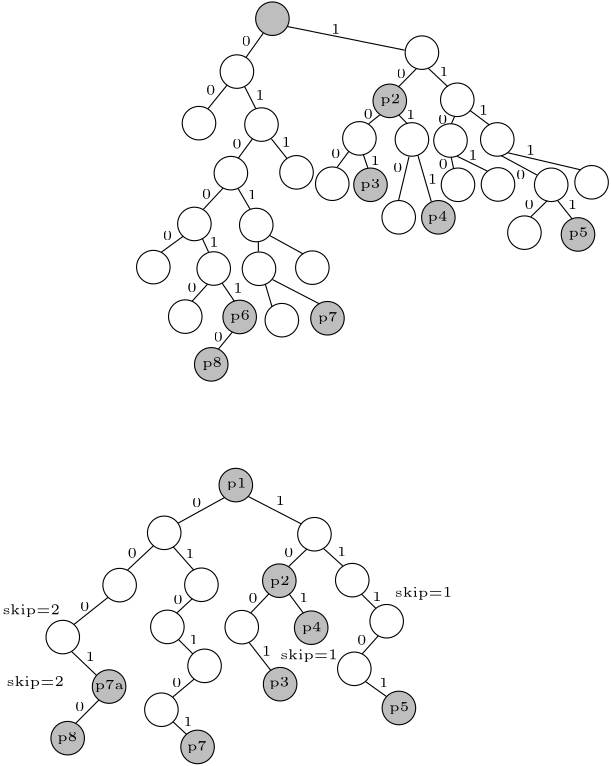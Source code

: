 <?xml version="1.0"?>
<!DOCTYPE ipe SYSTEM "ipe.dtd">
<ipe version="70218" creator="Ipe 7.2.28">
<info created="D:20241101152906" modified="D:20241101153802"/>
<ipestyle name="basic">
<symbol name="arrow/arc(spx)">
<path stroke="sym-stroke" fill="sym-stroke" pen="sym-pen">
0 0 m
-1 0.333 l
-1 -0.333 l
h
</path>
</symbol>
<symbol name="arrow/farc(spx)">
<path stroke="sym-stroke" fill="white" pen="sym-pen">
0 0 m
-1 0.333 l
-1 -0.333 l
h
</path>
</symbol>
<symbol name="arrow/ptarc(spx)">
<path stroke="sym-stroke" fill="sym-stroke" pen="sym-pen">
0 0 m
-1 0.333 l
-0.8 0 l
-1 -0.333 l
h
</path>
</symbol>
<symbol name="arrow/fptarc(spx)">
<path stroke="sym-stroke" fill="white" pen="sym-pen">
0 0 m
-1 0.333 l
-0.8 0 l
-1 -0.333 l
h
</path>
</symbol>
<symbol name="mark/circle(sx)" transformations="translations">
<path fill="sym-stroke">
0.6 0 0 0.6 0 0 e
0.4 0 0 0.4 0 0 e
</path>
</symbol>
<symbol name="mark/disk(sx)" transformations="translations">
<path fill="sym-stroke">
0.6 0 0 0.6 0 0 e
</path>
</symbol>
<symbol name="mark/fdisk(sfx)" transformations="translations">
<group>
<path fill="sym-fill">
0.5 0 0 0.5 0 0 e
</path>
<path fill="sym-stroke" fillrule="eofill">
0.6 0 0 0.6 0 0 e
0.4 0 0 0.4 0 0 e
</path>
</group>
</symbol>
<symbol name="mark/box(sx)" transformations="translations">
<path fill="sym-stroke" fillrule="eofill">
-0.6 -0.6 m
0.6 -0.6 l
0.6 0.6 l
-0.6 0.6 l
h
-0.4 -0.4 m
0.4 -0.4 l
0.4 0.4 l
-0.4 0.4 l
h
</path>
</symbol>
<symbol name="mark/square(sx)" transformations="translations">
<path fill="sym-stroke">
-0.6 -0.6 m
0.6 -0.6 l
0.6 0.6 l
-0.6 0.6 l
h
</path>
</symbol>
<symbol name="mark/fsquare(sfx)" transformations="translations">
<group>
<path fill="sym-fill">
-0.5 -0.5 m
0.5 -0.5 l
0.5 0.5 l
-0.5 0.5 l
h
</path>
<path fill="sym-stroke" fillrule="eofill">
-0.6 -0.6 m
0.6 -0.6 l
0.6 0.6 l
-0.6 0.6 l
h
-0.4 -0.4 m
0.4 -0.4 l
0.4 0.4 l
-0.4 0.4 l
h
</path>
</group>
</symbol>
<symbol name="mark/cross(sx)" transformations="translations">
<group>
<path fill="sym-stroke">
-0.43 -0.57 m
0.57 0.43 l
0.43 0.57 l
-0.57 -0.43 l
h
</path>
<path fill="sym-stroke">
-0.43 0.57 m
0.57 -0.43 l
0.43 -0.57 l
-0.57 0.43 l
h
</path>
</group>
</symbol>
<symbol name="arrow/fnormal(spx)">
<path stroke="sym-stroke" fill="white" pen="sym-pen">
0 0 m
-1 0.333 l
-1 -0.333 l
h
</path>
</symbol>
<symbol name="arrow/pointed(spx)">
<path stroke="sym-stroke" fill="sym-stroke" pen="sym-pen">
0 0 m
-1 0.333 l
-0.8 0 l
-1 -0.333 l
h
</path>
</symbol>
<symbol name="arrow/fpointed(spx)">
<path stroke="sym-stroke" fill="white" pen="sym-pen">
0 0 m
-1 0.333 l
-0.8 0 l
-1 -0.333 l
h
</path>
</symbol>
<symbol name="arrow/linear(spx)">
<path stroke="sym-stroke" pen="sym-pen">
-1 0.333 m
0 0 l
-1 -0.333 l
</path>
</symbol>
<symbol name="arrow/fdouble(spx)">
<path stroke="sym-stroke" fill="white" pen="sym-pen">
0 0 m
-1 0.333 l
-1 -0.333 l
h
-1 0 m
-2 0.333 l
-2 -0.333 l
h
</path>
</symbol>
<symbol name="arrow/double(spx)">
<path stroke="sym-stroke" fill="sym-stroke" pen="sym-pen">
0 0 m
-1 0.333 l
-1 -0.333 l
h
-1 0 m
-2 0.333 l
-2 -0.333 l
h
</path>
</symbol>
<symbol name="arrow/mid-normal(spx)">
<path stroke="sym-stroke" fill="sym-stroke" pen="sym-pen">
0.5 0 m
-0.5 0.333 l
-0.5 -0.333 l
h
</path>
</symbol>
<symbol name="arrow/mid-fnormal(spx)">
<path stroke="sym-stroke" fill="white" pen="sym-pen">
0.5 0 m
-0.5 0.333 l
-0.5 -0.333 l
h
</path>
</symbol>
<symbol name="arrow/mid-pointed(spx)">
<path stroke="sym-stroke" fill="sym-stroke" pen="sym-pen">
0.5 0 m
-0.5 0.333 l
-0.3 0 l
-0.5 -0.333 l
h
</path>
</symbol>
<symbol name="arrow/mid-fpointed(spx)">
<path stroke="sym-stroke" fill="white" pen="sym-pen">
0.5 0 m
-0.5 0.333 l
-0.3 0 l
-0.5 -0.333 l
h
</path>
</symbol>
<symbol name="arrow/mid-double(spx)">
<path stroke="sym-stroke" fill="sym-stroke" pen="sym-pen">
1 0 m
0 0.333 l
0 -0.333 l
h
0 0 m
-1 0.333 l
-1 -0.333 l
h
</path>
</symbol>
<symbol name="arrow/mid-fdouble(spx)">
<path stroke="sym-stroke" fill="white" pen="sym-pen">
1 0 m
0 0.333 l
0 -0.333 l
h
0 0 m
-1 0.333 l
-1 -0.333 l
h
</path>
</symbol>
<anglesize name="22.5 deg" value="22.5"/>
<anglesize name="30 deg" value="30"/>
<anglesize name="45 deg" value="45"/>
<anglesize name="60 deg" value="60"/>
<anglesize name="90 deg" value="90"/>
<arrowsize name="large" value="10"/>
<arrowsize name="small" value="5"/>
<arrowsize name="tiny" value="3"/>
<color name="blue" value="0 0 1"/>
<color name="brown" value="0.647 0.165 0.165"/>
<color name="darkblue" value="0 0 0.545"/>
<color name="darkcyan" value="0 0.545 0.545"/>
<color name="darkgray" value="0.663"/>
<color name="darkgreen" value="0 0.392 0"/>
<color name="darkmagenta" value="0.545 0 0.545"/>
<color name="darkorange" value="1 0.549 0"/>
<color name="darkred" value="0.545 0 0"/>
<color name="gold" value="1 0.843 0"/>
<color name="gray" value="0.745"/>
<color name="green" value="0 1 0"/>
<color name="lightblue" value="0.678 0.847 0.902"/>
<color name="lightcyan" value="0.878 1 1"/>
<color name="lightgray" value="0.827"/>
<color name="lightgreen" value="0.565 0.933 0.565"/>
<color name="lightyellow" value="1 1 0.878"/>
<color name="navy" value="0 0 0.502"/>
<color name="orange" value="1 0.647 0"/>
<color name="pink" value="1 0.753 0.796"/>
<color name="purple" value="0.627 0.125 0.941"/>
<color name="red" value="1 0 0"/>
<color name="seagreen" value="0.18 0.545 0.341"/>
<color name="turquoise" value="0.251 0.878 0.816"/>
<color name="violet" value="0.933 0.51 0.933"/>
<color name="yellow" value="1 1 0"/>
<dashstyle name="dash dot dotted" value="[4 2 1 2 1 2] 0"/>
<dashstyle name="dash dotted" value="[4 2 1 2] 0"/>
<dashstyle name="dashed" value="[4] 0"/>
<dashstyle name="dotted" value="[1 3] 0"/>
<gridsize name="10 pts (~3.5 mm)" value="10"/>
<gridsize name="14 pts (~5 mm)" value="14"/>
<gridsize name="16 pts (~6 mm)" value="16"/>
<gridsize name="20 pts (~7 mm)" value="20"/>
<gridsize name="28 pts (~10 mm)" value="28"/>
<gridsize name="32 pts (~12 mm)" value="32"/>
<gridsize name="4 pts" value="4"/>
<gridsize name="56 pts (~20 mm)" value="56"/>
<gridsize name="8 pts (~3 mm)" value="8"/>
<opacity name="10%" value="0.1"/>
<opacity name="30%" value="0.3"/>
<opacity name="50%" value="0.5"/>
<opacity name="75%" value="0.75"/>
<pen name="fat" value="1.2"/>
<pen name="heavier" value="0.8"/>
<pen name="ultrafat" value="2"/>
<symbolsize name="large" value="5"/>
<symbolsize name="small" value="2"/>
<symbolsize name="tiny" value="1.1"/>
<textsize name="Huge" value="\Huge"/>
<textsize name="LARGE" value="\LARGE"/>
<textsize name="Large" value="\Large"/>
<textsize name="footnote" value="\footnotesize"/>
<textsize name="huge" value="\huge"/>
<textsize name="large" value="\large"/>
<textsize name="script" value="\scriptsize"/>
<textsize name="small" value="\small"/>
<textsize name="tiny" value="\tiny"/>
<textstyle name="center" begin="\begin{center}" end="\end{center}"/>
<textstyle name="item" begin="\begin{itemize}\item{}" end="\end{itemize}"/>
<textstyle name="itemize" begin="\begin{itemize}" end="\end{itemize}"/>
<tiling name="falling" angle="-60" step="4" width="1"/>
<tiling name="rising" angle="30" step="4" width="1"/>
</ipestyle>
<page>
<layer name="alpha"/>
<view layers="alpha" active="alpha"/>
<path layer="alpha" matrix="1 0 0 1 66.385 45.377" stroke="black" fill="gray">
6.03211 0 0 6.03211 237.647 676.186 e
</path>
<path matrix="1 0 0 1 24.1347 74.957" stroke="black" fill="gray">
6.03211 0 0 6.03211 237.647 676.186 e
</path>
<path matrix="1 0 0 1 11.35 55.921" stroke="black">
6.03211 0 0 6.03211 237.647 676.186 e
</path>
<path matrix="1 0 0 1 -2.2969 37.346" stroke="black">
6.03211 0 0 6.03211 237.647 676.186 e
</path>
<path matrix="1 0 0 1 20.1952 36.841" stroke="black">
6.03211 0 0 6.03211 237.647 676.186 e
</path>
<path matrix="1 0 0 1 -34.164 247.365" stroke="black">
292.648 498.582 m
286.394 489.799 l
</path>
<path matrix="1 0 0 1 -34.164 247.365" stroke="black">
279.607 479.863 m
272.687 471.301 l
</path>
<path matrix="1 0 0 1 -34.164 247.365" stroke="black">
285.95 479.33 m
289.942 471.434 l
</path>
<path matrix="1 0 0 1 9.18 19.352" stroke="black">
6.03211 0 0 6.03211 237.647 676.186 e
</path>
<path matrix="1 0 0 1 32.8153 19.644" stroke="black">
6.03211 0 0 6.03211 237.647 676.186 e
</path>
<path matrix="1 0 0 1 -3.9507 1.066" stroke="black">
6.03211 0 0 6.03211 237.647 676.186 e
</path>
<path matrix="1 0 0 1 18.3229 0.677" stroke="black">
6.03211 0 0 6.03211 237.647 676.186 e
</path>
<path matrix="1 0 0 1 -34.164 247.365" stroke="black">
288.761 460.54 m
283.703 453.635 l
</path>
<path matrix="1 0 0 1 -34.164 247.365" stroke="black">
295.57 460.54 m
301.211 453.44 l
</path>
<path matrix="1 0 0 1 -34.164 247.365" stroke="black">
278.168 442.782 m
271.066 435.134 l
</path>
<path matrix="1 0 0 1 -34.164 247.365" stroke="black">
283.598 442.612 m
287.968 435.1 l
</path>
<path matrix="1 0 0 1 -18.7344 -14.476" stroke="black">
6.03211 0 0 6.03211 237.647 676.186 e
</path>
<path matrix="1 0 0 1 2.9996 -14.982" stroke="black">
6.03211 0 0 6.03211 237.647 676.186 e
</path>
<path matrix="1 0 0 1 -34.164 247.365" stroke="black">
263.846 425.477 m
255.951 419.714 l
</path>
<path matrix="1 0 0 1 -34.164 247.365" stroke="black">
270.762 424.555 m
273.009 419.657 l
</path>
<path matrix="1 0 0 1 -7.2359 -32.293" stroke="black">
6.03211 0 0 6.03211 237.647 676.186 e
</path>
<path matrix="1 0 0 1 12.35 -32.419" stroke="black" fill="gray">
6.03211 0 0 6.03211 237.647 676.186 e
</path>
<path matrix="1 0 0 1 2.1148 -49.478" stroke="black" fill="gray">
6.03211 0 0 6.03211 237.647 676.186 e
</path>
<path matrix="1 0 0 1 -34.164 247.365" stroke="black">
272.597 408.205 m
267.007 402.039 l
</path>
<path matrix="1 0 0 1 -34.164 247.365" stroke="black">
277.841 408.551 m
282.278 402.039 l
</path>
<path matrix="1 0 0 1 -34.164 247.365" stroke="black">
281.529 390.974 m
276.515 384.866 l
</path>
<text matrix="1 0 0 1 36.6572 61.705" transformations="translations" pos="214.032 679.669" stroke="black" type="label" width="3.39" height="3.21" depth="0" valign="baseline" size="tiny">0</text>
<text matrix="1 0 0 1 23.8547 44.111" transformations="translations" pos="214.032 679.669" stroke="black" type="label" width="3.39" height="3.21" depth="0" valign="baseline" size="tiny">0</text>
<text matrix="1 0 0 1 33.2882 24.72" transformations="translations" pos="214.032 679.669" stroke="black" type="label" width="3.39" height="3.21" depth="0" valign="baseline" size="tiny">0</text>
<text matrix="1 0 0 1 22.2825 6.677" transformations="translations" pos="214.032 679.669" stroke="black" type="label" width="3.39" height="3.21" depth="0" valign="baseline" size="tiny">0</text>
<text matrix="1 0 0 1 8.2821 -8.297" transformations="translations" pos="214.032 679.669" stroke="black" type="label" width="3.39" height="3.21" depth="0" valign="baseline" size="tiny">0</text>
<text matrix="1 0 0 1 17.1166 -27.014" transformations="translations" pos="214.032 679.669" stroke="black" type="label" width="3.39" height="3.21" depth="0" valign="baseline" size="tiny">0</text>
<text matrix="1 0 0 1 26.55 -44.758" transformations="translations" pos="214.032 679.669" stroke="black" type="label" width="3.39" height="3.21" depth="0" valign="baseline" size="tiny">0</text>
<text matrix="1 0 0 1 90.879 56.837" transformations="translations" pos="164.723 665.142" stroke="black" type="label" width="3.39" height="3.21" depth="0" valign="baseline" size="tiny">1</text>
<text matrix="1 0 0 1 100.356 39.905" transformations="translations" pos="164.723 665.142" stroke="black" type="label" width="3.39" height="3.21" depth="0" valign="baseline" size="tiny">1</text>
<text matrix="1 0 0 1 88.099 20.95" transformations="translations" pos="164.723 665.142" stroke="black" type="label" width="3.39" height="3.21" depth="0" valign="baseline" size="tiny">1</text>
<text matrix="1 0 0 1 74.326 3.892" transformations="translations" pos="164.723 665.142" stroke="black" type="label" width="3.39" height="3.21" depth="0" valign="baseline" size="tiny">1</text>
<text matrix="1 0 0 1 82.919 -12.661" transformations="translations" pos="164.723 665.142" stroke="black" type="label" width="3.39" height="3.21" depth="0" valign="baseline" size="tiny">1</text>
<text matrix="1 0 0 1 -35.1023 245.488" transformations="translations" pos="281.614 397.254" stroke="black" type="label" width="7.126" height="3.219" depth="0.96" valign="baseline" size="tiny">p6</text>
<text matrix="1 0 0 1 -37.1548 246.661" transformations="translations" pos="273.642 379.124" stroke="black" type="label" width="7.126" height="3.219" depth="0.96" valign="baseline" size="tiny">p8</text>
<path matrix="1 0 0 1 90.687 45.762" stroke="black">
6.03211 0 0 6.03211 237.647 676.186 e
</path>
<path matrix="1 0 0 1 77.957 62.736" stroke="black">
6.03211 0 0 6.03211 237.647 676.186 e
</path>
<path matrix="1 0 0 1 55.4549 31.875" stroke="black">
6.03211 0 0 6.03211 237.647 676.186 e
</path>
<path matrix="1 0 0 1 74.357 31.49" stroke="black">
6.03211 0 0 6.03211 237.647 676.186 e
</path>
<path matrix="1 0 0 1 88.244 31.104" stroke="black">
6.03211 0 0 6.03211 237.647 676.186 e
</path>
<path matrix="1 0 0 1 105.088 31.49" stroke="black">
6.03211 0 0 6.03211 237.647 676.186 e
</path>
<path matrix="1 0 0 1 45.6825 15.545" stroke="black">
6.03211 0 0 6.03211 237.647 676.186 e
</path>
<path matrix="1 0 0 1 59.441 15.159" stroke="black" fill="gray">
6.03211 0 0 6.03211 237.647 676.186 e
</path>
<path matrix="1 0 0 1 69.599 3.458" stroke="black">
6.03211 0 0 6.03211 237.647 676.186 e
</path>
<path matrix="1 0 0 1 83.872 3.458" stroke="black" fill="gray">
6.03211 0 0 6.03211 237.647 676.186 e
</path>
<path matrix="1 0 0 1 90.944 15.159" stroke="black">
6.03211 0 0 6.03211 237.647 676.186 e
</path>
<path matrix="1 0 0 1 105.346 15.288" stroke="black">
6.03211 0 0 6.03211 237.647 676.186 e
</path>
<path matrix="1 0 0 1 124.505 15.159" stroke="black">
6.03211 0 0 6.03211 237.647 676.186 e
</path>
<path matrix="1 0 0 1 139.035 16.059" stroke="black">
6.03211 0 0 6.03211 237.647 676.186 e
</path>
<path matrix="1 0 0 1 -34.164 247.365" stroke="black">
301.289 500.965 m
343.552 492.453 l
</path>
<path matrix="1 0 0 1 -34.164 247.365" stroke="black">
347.907 485.921 m
341.276 479.191 l
</path>
<path matrix="1 0 0 1 -34.164 247.365" stroke="black">
352.064 485.921 m
359.092 479.29 l
</path>
<path matrix="1 0 0 1 -34.164 247.365" stroke="black">
334.644 469.194 m
330.586 465.928 l
</path>
<path matrix="1 0 0 1 -34.164 247.365" stroke="black">
341.474 469.095 m
344.542 465.928 l
</path>
<path matrix="1 0 0 1 -34.164 247.365" stroke="black">
323.46 456.03 m
319.303 450.389 l
</path>
<path matrix="1 0 0 1 -34.164 247.365" stroke="black">
328.706 454.743 m
330.289 450.092 l
</path>
<path matrix="1 0 0 1 -34.164 247.365" stroke="black">
345.136 454.15 m
341.375 438.412 l
</path>
<path matrix="1 0 0 1 -34.164 247.365" stroke="black">
348.303 454.644 m
353.153 437.917 l
</path>
<path matrix="1 0 0 1 -34.164 247.365" stroke="black">
360.279 454.051 m
361.17 449.795 l
</path>
<path matrix="1 0 0 1 -34.164 247.365" stroke="black">
362.457 454.249 m
373.344 448.904 l
</path>
<path matrix="1 0 0 1 -34.164 247.365" stroke="black">
378.194 454.546 m
391.16 447.518 l
</path>
<path matrix="1 0 0 1 -34.164 247.365" stroke="black">
380.57 455.535 m
406.798 449.399 l
</path>
<path matrix="1 0 0 1 -34.164 247.365" stroke="black">
361.566 468.699 m
360.378 465.928 l
</path>
<path matrix="1 0 0 1 -34.164 247.365" stroke="black">
367.01 470.778 m
374.037 465.532 l
</path>
<text matrix="1 0 0 1 11.8313 292.936" transformations="translations" pos="281.614 397.254" stroke="black" type="label" width="7.126" height="3.219" depth="0.96" valign="baseline" size="tiny">p3</text>
<text matrix="1 0 0 1 36.0051 281.106" transformations="translations" pos="281.614 397.254" stroke="black" type="label" width="7.126" height="3.219" depth="0.96" valign="baseline" size="tiny">p4</text>
<text matrix="1 0 0 1 19.032 323.411" transformations="translations" pos="281.614 397.254" stroke="black" type="label" width="7.126" height="3.219" depth="0.96" valign="baseline" size="tiny">p2</text>
<path matrix="1 0 0 1 114.86 -2.071" stroke="black">
6.03211 0 0 6.03211 237.647 676.186 e
</path>
<path matrix="1 0 0 1 134.148 -2.714" stroke="black" fill="gray">
6.03211 0 0 6.03211 237.647 676.186 e
</path>
<path matrix="1 0 0 1 -34.164 247.365" stroke="black">
394.883 438.275 m
388.945 432.435 l
</path>
<path matrix="1 0 0 1 -34.164 247.365" stroke="black">
398.644 438.275 m
403.89 431.644 l
</path>
<text matrix="1 0 0 1 86.756 275.417" transformations="translations" pos="281.614 397.254" stroke="black" type="label" width="7.126" height="3.219" depth="0.96" valign="baseline" size="tiny">p5</text>
<path matrix="1 0 0 1 19.3092 -15.067" stroke="black">
6.03211 0 0 6.03211 237.647 676.186 e
</path>
<path matrix="1 0 0 1 38.5107 -14.671" stroke="black">
6.03211 0 0 6.03211 237.647 676.186 e
</path>
<path matrix="1 0 0 1 -34.164 247.365" stroke="black">
290.889 423.636 m
290.889 419.973 l
</path>
<path matrix="1 0 0 1 -34.164 247.365" stroke="black">
294.947 425.714 m
307.022 419.083 l
</path>
<path matrix="1 0 0 1 27.5243 -33.576" stroke="black">
6.03211 0 0 6.03211 237.647 676.186 e
</path>
<path matrix="1 0 0 1 43.9544 -32.883" stroke="black" fill="gray">
6.03211 0 0 6.03211 237.647 676.186 e
</path>
<path matrix="1 0 0 1 -34.164 247.365" stroke="black">
293.364 408.294 m
295.838 399.98 l
</path>
<path matrix="1 0 0 1 -34.164 247.365" stroke="black">
295.937 409.878 m
312.763 401.168 l
</path>
<text matrix="1 0 0 1 -3.5289 244.894" transformations="translations" pos="281.614 397.254" stroke="black" type="label" width="7.126" height="3.219" depth="0.96" valign="baseline" size="tiny">p7</text>
<text matrix="1 0 0 1 92.463 50.004" transformations="translations" pos="214.032 679.669" stroke="black" type="label" width="3.39" height="3.21" depth="0" valign="baseline" size="tiny">0</text>
<text matrix="1 0 0 1 80.504 35.474" transformations="translations" pos="214.032 679.669" stroke="black" type="label" width="3.39" height="3.21" depth="0" valign="baseline" size="tiny">0</text>
<text matrix="1 0 0 1 68.803 21.201" transformations="translations" pos="214.032 679.669" stroke="black" type="label" width="3.39" height="3.21" depth="0" valign="baseline" size="tiny">0</text>
<text matrix="1 0 0 1 107.379 33.545" transformations="translations" pos="214.032 679.669" stroke="black" type="label" width="3.39" height="3.21" depth="0" valign="baseline" size="tiny">0</text>
<text matrix="1 0 0 1 91.177 16.186" transformations="translations" pos="214.032 679.669" stroke="black" type="label" width="3.39" height="3.21" depth="0" valign="baseline" size="tiny">0</text>
<text matrix="1 0 0 1 107.507 17.472" transformations="translations" pos="214.032 679.669" stroke="black" type="label" width="3.39" height="3.21" depth="0" valign="baseline" size="tiny">0</text>
<text matrix="1 0 0 1 135.41 13.614" transformations="translations" pos="214.032 679.669" stroke="black" type="label" width="3.39" height="3.21" depth="0" valign="baseline" size="tiny">0</text>
<text matrix="1 0 0 1 138.496 2.942" transformations="translations" pos="214.032 679.669" stroke="black" type="label" width="3.39" height="3.21" depth="0" valign="baseline" size="tiny">0</text>
<text matrix="1 0 0 1 118.139 80.625" transformations="translations" pos="164.723 665.142" stroke="black" type="label" width="3.39" height="3.21" depth="0" valign="baseline" size="tiny">1</text>
<text matrix="1 0 0 1 157.1 65.324" transformations="translations" pos="164.723 665.142" stroke="black" type="label" width="3.39" height="3.21" depth="0" valign="baseline" size="tiny">1</text>
<text matrix="1 0 0 1 145.142 49.893" transformations="translations" pos="164.723 665.142" stroke="black" type="label" width="3.39" height="3.21" depth="0" valign="baseline" size="tiny">1</text>
<text matrix="1 0 0 1 132.412 33.306" transformations="translations" pos="164.723 665.142" stroke="black" type="label" width="3.39" height="3.21" depth="0" valign="baseline" size="tiny">1</text>
<text matrix="1 0 0 1 152.986 26.62" transformations="translations" pos="164.723 665.142" stroke="black" type="label" width="3.39" height="3.21" depth="0" valign="baseline" size="tiny">1</text>
<text matrix="1 0 0 1 167.516 35.235" transformations="translations" pos="164.723 665.142" stroke="black" type="label" width="3.39" height="3.21" depth="0" valign="baseline" size="tiny">1</text>
<text matrix="1 0 0 1 171.373 51.436" transformations="translations" pos="164.723 665.142" stroke="black" type="label" width="3.39" height="3.21" depth="0" valign="baseline" size="tiny">1</text>
<text matrix="1 0 0 1 188.218 37.035" transformations="translations" pos="164.723 665.142" stroke="black" type="label" width="3.39" height="3.21" depth="0" valign="baseline" size="tiny">1</text>
<text matrix="1 0 0 1 203.391 17.49" transformations="translations" pos="164.723 665.142" stroke="black" type="label" width="3.39" height="3.21" depth="0" valign="baseline" size="tiny">1</text>
<path matrix="1 0 0 1 10.9598 -92.9463" stroke="black" fill="gray">
6.03211 0 0 6.03211 237.647 676.186 e
</path>
<path matrix="1 0 0 1 -14.8175 -110.131" stroke="black">
6.03211 0 0 6.03211 237.647 676.186 e
</path>
<path matrix="1 0 0 1 39.2648 -110.636" stroke="black">
6.03211 0 0 6.03211 237.647 676.186 e
</path>
<path matrix="1 0 0 1 -30.8652 -128.959" stroke="black">
6.03211 0 0 6.03211 237.647 676.186 e
</path>
<path matrix="1 0 0 1 -1.42325 -128.832" stroke="black">
6.03211 0 0 6.03211 237.647 676.186 e
</path>
<path matrix="1 0 0 1 -51.3356 -147.66" stroke="black">
6.03211 0 0 6.03211 237.647 676.186 e
</path>
<path matrix="1 0 0 1 -34.656 -165.477" stroke="black" fill="gray">
6.03211 0 0 6.03211 237.647 676.186 e
</path>
<path matrix="1 0 0 1 -49.5666 -184.052" stroke="black" fill="gray">
6.03211 0 0 6.03211 237.647 676.186 e
</path>
<path stroke="black">
244.571 578.779 m
227.859 569.558 l
</path>
<path stroke="black">
252.985 579.182 m
272.176 569.27 l
</path>
<path stroke="black">
218.879 561.341 m
209.658 552.697 l
</path>
<path stroke="black">
226.025 561.053 m
233.459 552.639 l
</path>
<path stroke="black">
202.564 542.803 m
190.365 533.088 l
</path>
<path stroke="black">
189.515 523.307 m
198.52 514.701 l
</path>
<path stroke="black">
199.275 505.861 m
190.976 497.504 l
</path>
<text matrix="1 0 0 1 18.7917 -104.407" transformations="translations" pos="214.032 679.669" stroke="black" type="label" width="3.39" height="3.21" depth="0" valign="baseline" size="tiny">0</text>
<text matrix="1 0 0 1 -4.43284 -122.618" transformations="translations" pos="214.032 679.669" stroke="black" type="label" width="3.39" height="3.21" depth="0" valign="baseline" size="tiny">0</text>
<text matrix="1 0 0 1 -21.5514 -141.797" transformations="translations" pos="214.032 679.669" stroke="black" type="label" width="3.39" height="3.21" depth="0" valign="baseline" size="tiny">0</text>
<text matrix="1 0 0 1 -23.3022 -177.882" transformations="translations" pos="214.032 679.669" stroke="black" type="label" width="3.39" height="3.21" depth="0" valign="baseline" size="tiny">0</text>
<text matrix="1 0 0 1 65.7229 -108.192" transformations="translations" pos="164.723 665.142" stroke="black" type="label" width="3.39" height="3.21" depth="0" valign="baseline" size="tiny">1</text>
<text matrix="1 0 0 1 29.7861 -145.252" transformations="translations" pos="164.723 665.142" stroke="black" type="label" width="3.39" height="3.21" depth="0" valign="baseline" size="tiny">1</text>
<text matrix="1 0 0 1 98.1855 -89.0383" transformations="translations" pos="164.723 665.142" stroke="black" type="label" width="3.39" height="3.21" depth="0" valign="baseline" size="tiny">1</text>
<path matrix="1 0 0 1 -13.6802 -143.995" stroke="black">
6.03211 0 0 6.03211 237.647 676.186 e
</path>
<path matrix="1 0 0 1 -0.286035 -158.021" stroke="black">
6.03211 0 0 6.03211 237.647 676.186 e
</path>
<path matrix="1 0 0 1 -15.8284 -173.816" stroke="black">
6.03211 0 0 6.03211 237.647 676.186 e
</path>
<path matrix="1 0 0 1 -2.81324 -187.21" stroke="black" fill="gray">
6.03211 0 0 6.03211 237.647 676.186 e
</path>
<path stroke="black">
232.981 542.408 m
227.348 537.173 l
</path>
<path stroke="black">
227.969 527.636 m
233.115 522.49 l
</path>
<path stroke="black">
233.603 513.397 m
225.928 506.965 l
</path>
<path stroke="black">
226.017 498.004 m
230.852 493.524 l
</path>
<text matrix="1 0 0 1 66.9864 -139.277" transformations="translations" pos="164.723 665.142" stroke="black" type="label" width="3.39" height="3.21" depth="0" valign="baseline" size="tiny">1</text>
<text matrix="1 0 0 1 64.9646 -168.719" transformations="translations" pos="164.723 665.142" stroke="black" type="label" width="3.39" height="3.21" depth="0" valign="baseline" size="tiny">1</text>
<text matrix="1 0 0 1 11.5732 -169.163" transformations="translations" pos="214.032 679.669" stroke="black" type="label" width="3.39" height="3.21" depth="0" valign="baseline" size="tiny">0</text>
<text matrix="1 0 0 1 12.0786 -139.342" transformations="translations" pos="214.032 679.669" stroke="black" type="label" width="3.39" height="3.21" depth="0" valign="baseline" size="tiny">0</text>
<text matrix="1 0 0 1 -0.228514 -0.989341" transformations="translations" pos="245.523 583.363" stroke="black" type="label" width="7.126" height="3.219" depth="0.96" valign="baseline" size="tiny">p1</text>
<text matrix="1 0 0 1 -47.7186 -73.5861" transformations="translations" pos="245.523 583.363" stroke="black" type="label" width="10.516" height="3.219" depth="0.96" valign="baseline" size="tiny">p7a</text>
<text matrix="1 0 0 1 -61.1586 -92.3695" transformations="translations" pos="245.523 583.363" stroke="black" type="label" width="7.126" height="3.219" depth="0.96" valign="baseline" size="tiny">p8</text>
<text matrix="1 0 0 1 -14.5316 -95.6548" transformations="translations" pos="245.523 583.363" stroke="black" type="label" width="7.126" height="3.219" depth="0.96" valign="baseline" size="tiny">p7</text>
<path matrix="1 0 0 1 26.6199 -127.365" stroke="black" fill="gray">
6.03211 0 0 6.03211 237.647 676.186 e
</path>
<path matrix="1 0 0 1 52.8813 -127.171" stroke="black">
6.03211 0 0 6.03211 237.647 676.186 e
</path>
<path matrix="1 0 0 1 13.1001 -144.095" stroke="black">
6.03211 0 0 6.03211 237.647 676.186 e
</path>
<path matrix="1 0 0 1 38.0971 -144.289" stroke="black" fill="gray">
6.03211 0 0 6.03211 237.647 676.186 e
</path>
<path matrix="1 0 0 1 26.9117 -164.618" stroke="black" fill="gray">
6.03211 0 0 6.03211 237.647 676.186 e
</path>
<path stroke="black">
274.259 560.305 m
267.605 553.917 l
</path>
<path stroke="black">
280.159 560.438 m
287.168 554.094 l
</path>
<path stroke="black">
260.508 544.069 m
253.943 537.194 l
</path>
<path stroke="black">
267.783 544.069 m
272.928 537.149 l
</path>
<path stroke="black">
253.332 526.643 m
261.185 516.536 l
</path>
<path matrix="1 0 0 1 65.2647 -141.955" stroke="black">
6.03211 0 0 6.03211 237.647 676.186 e
</path>
<path matrix="1 0 0 1 53.6231 -159.085" stroke="black">
6.03211 0 0 6.03211 237.647 676.186 e
</path>
<path matrix="1 0 0 1 69.6717 -173.188" stroke="black" fill="gray">
6.03211 0 0 6.03211 237.647 676.186 e
</path>
<path stroke="black">
293.889 543.94 m
299.076 538.811 l
299.076 538.811 l
299.076 538.811 l
</path>
<path stroke="black">
299.882 528.957 m
294.12 522.502 l
</path>
<path stroke="black">
295.33 512.475 m
302.937 507.058 l
</path>
<text matrix="1 0 0 1 120.265 -107.518" transformations="translations" pos="164.723 665.142" stroke="black" type="label" width="3.39" height="3.21" depth="0" valign="baseline" size="tiny">1</text>
<text matrix="1 0 0 1 133.006 -123.664" transformations="translations" pos="164.723 665.142" stroke="black" type="label" width="3.39" height="3.21" depth="0" valign="baseline" size="tiny">1</text>
<text matrix="1 0 0 1 93.225 -143.311" transformations="translations" pos="164.723 665.142" stroke="black" type="label" width="3.39" height="3.21" depth="0" valign="baseline" size="tiny">1</text>
<text matrix="1 0 0 1 106.647 -124.053" transformations="translations" pos="164.723 665.142" stroke="black" type="label" width="3.39" height="3.21" depth="0" valign="baseline" size="tiny">1</text>
<text matrix="1 0 0 1 135.438 -154.691" transformations="translations" pos="164.723 665.142" stroke="black" type="label" width="3.39" height="3.21" depth="0" valign="baseline" size="tiny">1</text>
<text matrix="1 0 0 1 51.959 -122.304" transformations="translations" pos="214.032 679.669" stroke="black" type="label" width="3.39" height="3.21" depth="0" valign="baseline" size="tiny">0</text>
<text matrix="1 0 0 1 39.0228 -138.741" transformations="translations" pos="214.032 679.669" stroke="black" type="label" width="3.39" height="3.21" depth="0" valign="baseline" size="tiny">0</text>
<text matrix="1 0 0 1 78.2204 -153.915" transformations="translations" pos="214.032 679.669" stroke="black" type="label" width="3.39" height="3.21" depth="0" valign="baseline" size="tiny">0</text>
<text matrix="1 0 0 1 58.32 -81.5514" transformations="translations" pos="245.523 583.363" stroke="black" type="label" width="7.126" height="3.219" depth="0.96" valign="baseline" size="tiny">p5</text>
<text matrix="1 0 0 1 15.1345 -72.603" transformations="translations" pos="245.523 583.363" stroke="black" type="label" width="7.126" height="3.219" depth="0.96" valign="baseline" size="tiny">p3</text>
<text matrix="1 0 0 1 26.8063 -52.7611" transformations="translations" pos="245.523 583.363" stroke="black" type="label" width="7.126" height="3.219" depth="0.96" valign="baseline" size="tiny">p4</text>
<text matrix="1 0 0 1 15.3291 -36.1288" transformations="translations" pos="245.523 583.363" stroke="black" type="label" width="7.126" height="3.219" depth="0.96" valign="baseline" size="tiny">p2</text>
<text matrix="1 0 0 1 -3.20973 -2.04256" transformations="translations" pos="267.91 522.615" stroke="black" type="label" width="20.548" height="3.468" depth="0.96" valign="baseline" size="tiny">skip=1</text>
<text matrix="1 0 0 1 38.0305 20.4257" transformations="translations" pos="267.91 522.615" stroke="black" type="label" width="20.548" height="3.468" depth="0.96" valign="baseline" size="tiny">skip=1</text>
<text matrix="1 0 0 1 -103.198 14.1035" transformations="translations" pos="267.91 522.615" stroke="black" type="label" width="20.548" height="3.468" depth="0.96" valign="baseline" size="tiny">skip=2</text>
<text matrix="1 0 0 1 -101.739 -11.6716" transformations="translations" pos="267.91 522.615" stroke="black" type="label" width="20.548" height="3.468" depth="0.96" valign="baseline" size="tiny">skip=2</text>
</page>
</ipe>
